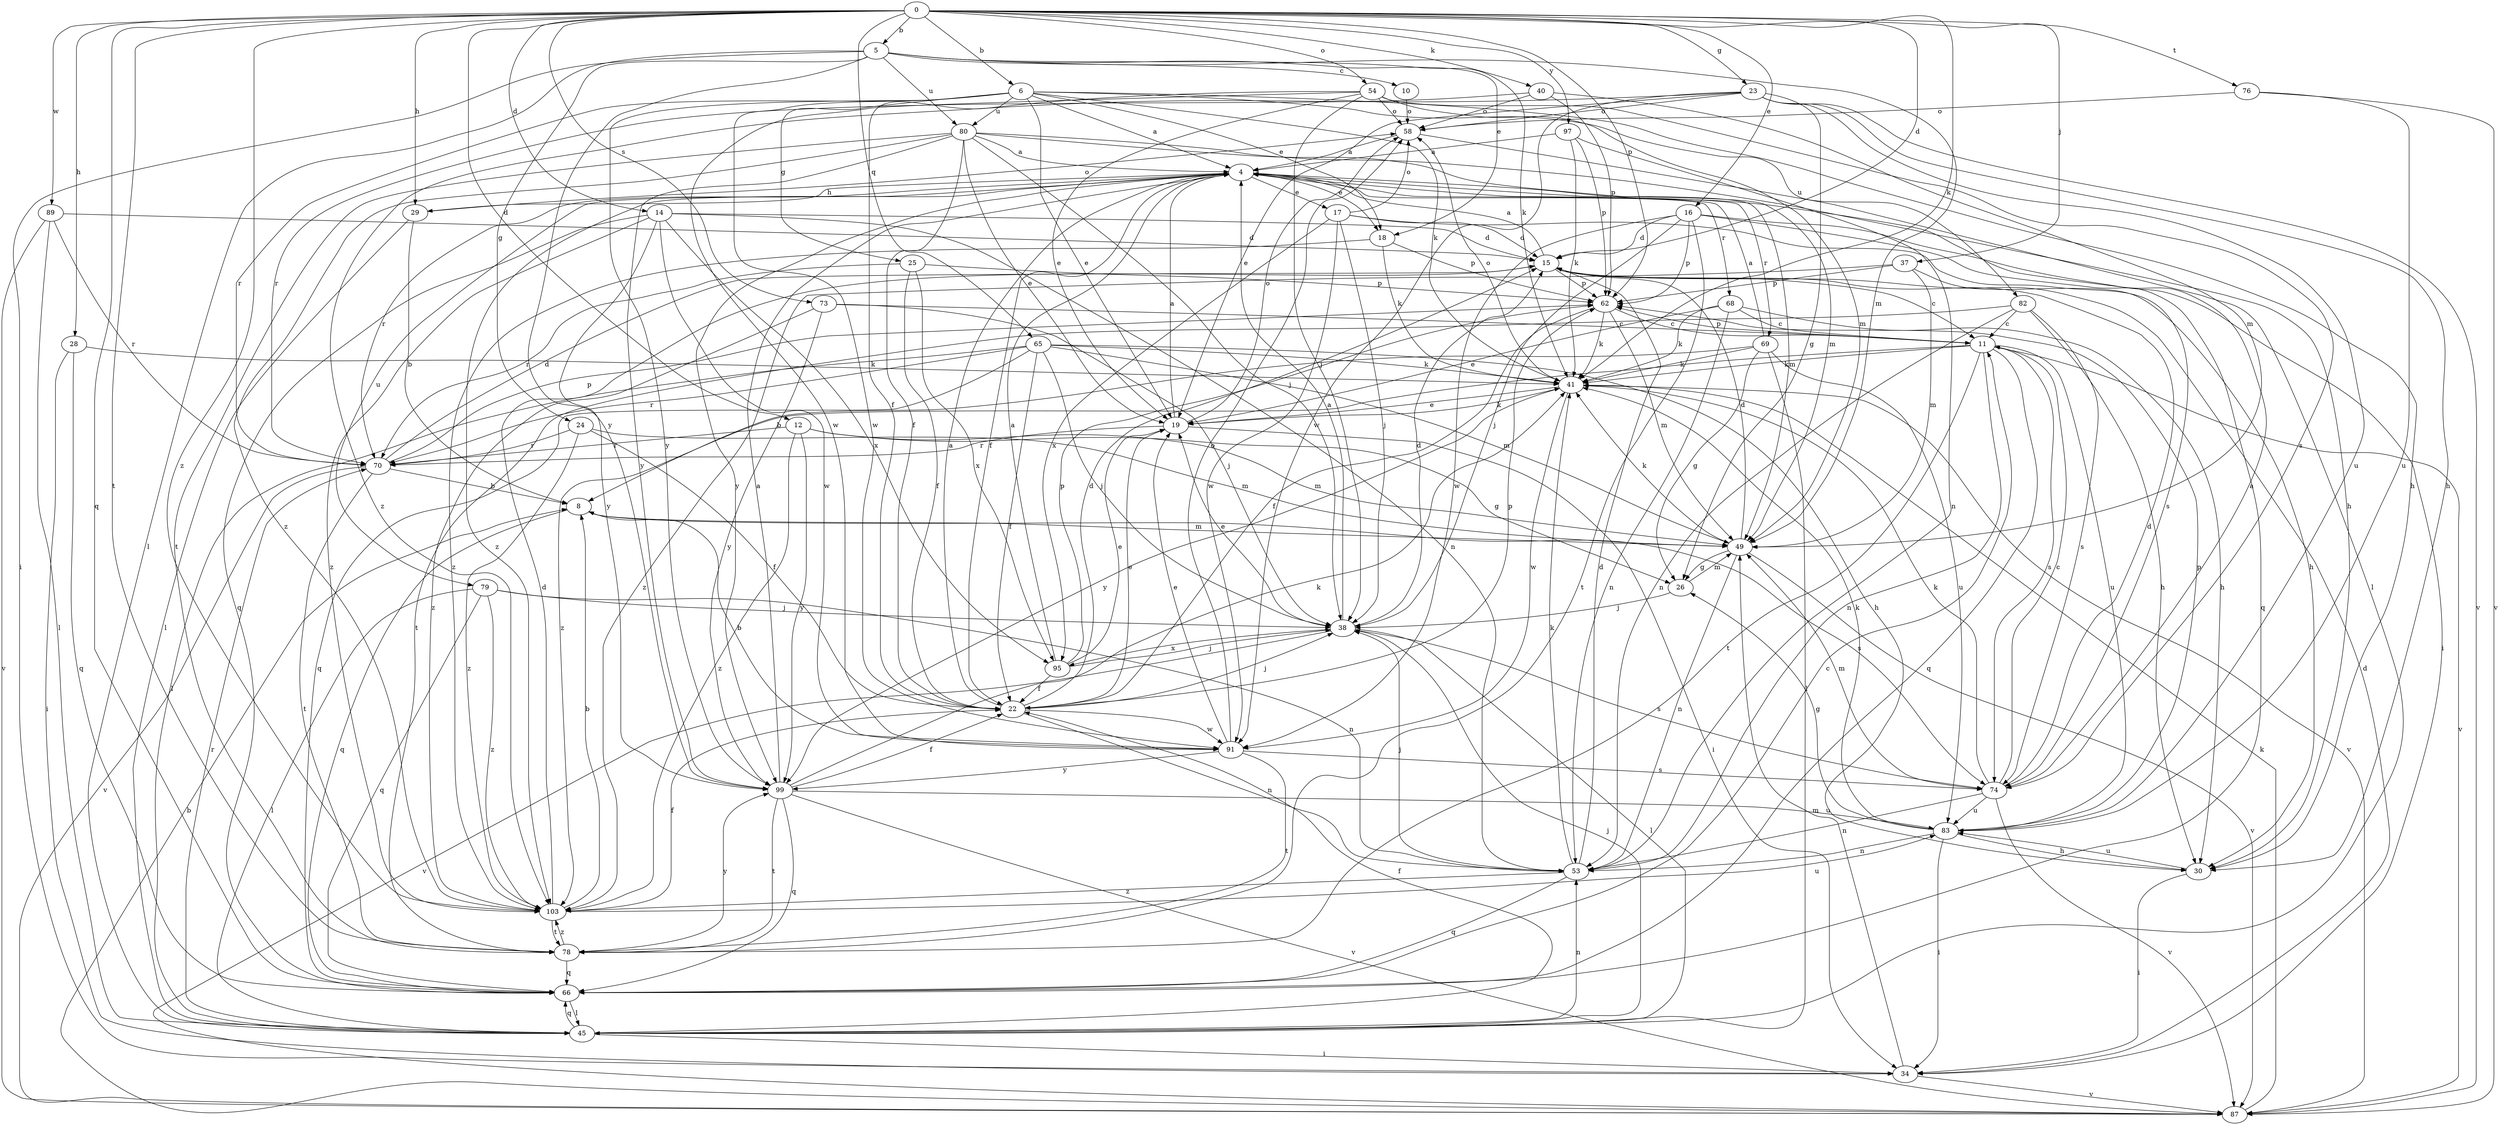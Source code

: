 strict digraph  {
0;
4;
5;
6;
8;
10;
11;
12;
14;
15;
16;
17;
18;
19;
22;
23;
24;
25;
26;
28;
29;
30;
34;
37;
38;
40;
41;
45;
49;
53;
54;
58;
62;
65;
66;
68;
69;
70;
73;
74;
76;
78;
79;
80;
82;
83;
87;
89;
91;
95;
97;
99;
103;
0 -> 5  [label=b];
0 -> 6  [label=b];
0 -> 12  [label=d];
0 -> 14  [label=d];
0 -> 15  [label=d];
0 -> 16  [label=e];
0 -> 23  [label=g];
0 -> 28  [label=h];
0 -> 29  [label=h];
0 -> 37  [label=j];
0 -> 40  [label=k];
0 -> 41  [label=k];
0 -> 54  [label=o];
0 -> 62  [label=p];
0 -> 65  [label=q];
0 -> 66  [label=q];
0 -> 73  [label=s];
0 -> 76  [label=t];
0 -> 78  [label=t];
0 -> 89  [label=w];
0 -> 97  [label=y];
0 -> 103  [label=z];
4 -> 17  [label=e];
4 -> 18  [label=e];
4 -> 22  [label=f];
4 -> 29  [label=h];
4 -> 49  [label=m];
4 -> 68  [label=r];
4 -> 69  [label=r];
4 -> 70  [label=r];
4 -> 79  [label=u];
4 -> 99  [label=y];
4 -> 103  [label=z];
5 -> 10  [label=c];
5 -> 18  [label=e];
5 -> 24  [label=g];
5 -> 34  [label=i];
5 -> 41  [label=k];
5 -> 45  [label=l];
5 -> 49  [label=m];
5 -> 80  [label=u];
5 -> 99  [label=y];
6 -> 4  [label=a];
6 -> 18  [label=e];
6 -> 19  [label=e];
6 -> 25  [label=g];
6 -> 30  [label=h];
6 -> 41  [label=k];
6 -> 70  [label=r];
6 -> 80  [label=u];
6 -> 82  [label=u];
6 -> 91  [label=w];
6 -> 99  [label=y];
8 -> 49  [label=m];
8 -> 66  [label=q];
8 -> 74  [label=s];
10 -> 58  [label=o];
11 -> 41  [label=k];
11 -> 53  [label=n];
11 -> 62  [label=p];
11 -> 66  [label=q];
11 -> 74  [label=s];
11 -> 78  [label=t];
11 -> 83  [label=u];
11 -> 87  [label=v];
11 -> 103  [label=z];
12 -> 26  [label=g];
12 -> 49  [label=m];
12 -> 70  [label=r];
12 -> 99  [label=y];
12 -> 103  [label=z];
14 -> 15  [label=d];
14 -> 53  [label=n];
14 -> 66  [label=q];
14 -> 91  [label=w];
14 -> 95  [label=x];
14 -> 99  [label=y];
14 -> 103  [label=z];
15 -> 4  [label=a];
15 -> 11  [label=c];
15 -> 62  [label=p];
16 -> 15  [label=d];
16 -> 34  [label=i];
16 -> 38  [label=j];
16 -> 62  [label=p];
16 -> 66  [label=q];
16 -> 78  [label=t];
16 -> 91  [label=w];
17 -> 15  [label=d];
17 -> 38  [label=j];
17 -> 58  [label=o];
17 -> 74  [label=s];
17 -> 91  [label=w];
17 -> 95  [label=x];
18 -> 41  [label=k];
18 -> 62  [label=p];
18 -> 103  [label=z];
19 -> 4  [label=a];
19 -> 34  [label=i];
19 -> 41  [label=k];
19 -> 58  [label=o];
19 -> 70  [label=r];
22 -> 4  [label=a];
22 -> 15  [label=d];
22 -> 19  [label=e];
22 -> 38  [label=j];
22 -> 53  [label=n];
22 -> 62  [label=p];
22 -> 91  [label=w];
23 -> 19  [label=e];
23 -> 26  [label=g];
23 -> 30  [label=h];
23 -> 58  [label=o];
23 -> 83  [label=u];
23 -> 87  [label=v];
23 -> 91  [label=w];
23 -> 103  [label=z];
24 -> 22  [label=f];
24 -> 49  [label=m];
24 -> 70  [label=r];
24 -> 103  [label=z];
25 -> 22  [label=f];
25 -> 62  [label=p];
25 -> 70  [label=r];
25 -> 95  [label=x];
26 -> 38  [label=j];
26 -> 49  [label=m];
28 -> 34  [label=i];
28 -> 41  [label=k];
28 -> 66  [label=q];
29 -> 8  [label=b];
29 -> 45  [label=l];
29 -> 58  [label=o];
30 -> 34  [label=i];
30 -> 83  [label=u];
34 -> 15  [label=d];
34 -> 49  [label=m];
34 -> 87  [label=v];
37 -> 30  [label=h];
37 -> 49  [label=m];
37 -> 62  [label=p];
37 -> 103  [label=z];
38 -> 4  [label=a];
38 -> 15  [label=d];
38 -> 19  [label=e];
38 -> 45  [label=l];
38 -> 74  [label=s];
38 -> 87  [label=v];
38 -> 95  [label=x];
40 -> 49  [label=m];
40 -> 58  [label=o];
40 -> 62  [label=p];
40 -> 70  [label=r];
41 -> 19  [label=e];
41 -> 58  [label=o];
41 -> 87  [label=v];
41 -> 91  [label=w];
41 -> 99  [label=y];
45 -> 22  [label=f];
45 -> 34  [label=i];
45 -> 38  [label=j];
45 -> 53  [label=n];
45 -> 66  [label=q];
45 -> 70  [label=r];
49 -> 15  [label=d];
49 -> 26  [label=g];
49 -> 41  [label=k];
49 -> 53  [label=n];
49 -> 87  [label=v];
53 -> 15  [label=d];
53 -> 38  [label=j];
53 -> 41  [label=k];
53 -> 66  [label=q];
53 -> 103  [label=z];
54 -> 19  [label=e];
54 -> 22  [label=f];
54 -> 38  [label=j];
54 -> 49  [label=m];
54 -> 58  [label=o];
54 -> 74  [label=s];
54 -> 91  [label=w];
58 -> 4  [label=a];
58 -> 45  [label=l];
62 -> 11  [label=c];
62 -> 22  [label=f];
62 -> 41  [label=k];
62 -> 49  [label=m];
65 -> 22  [label=f];
65 -> 30  [label=h];
65 -> 38  [label=j];
65 -> 41  [label=k];
65 -> 45  [label=l];
65 -> 49  [label=m];
65 -> 66  [label=q];
65 -> 70  [label=r];
66 -> 11  [label=c];
66 -> 45  [label=l];
68 -> 11  [label=c];
68 -> 19  [label=e];
68 -> 30  [label=h];
68 -> 41  [label=k];
68 -> 53  [label=n];
69 -> 4  [label=a];
69 -> 8  [label=b];
69 -> 26  [label=g];
69 -> 41  [label=k];
69 -> 45  [label=l];
69 -> 83  [label=u];
70 -> 8  [label=b];
70 -> 15  [label=d];
70 -> 62  [label=p];
70 -> 78  [label=t];
70 -> 87  [label=v];
73 -> 11  [label=c];
73 -> 38  [label=j];
73 -> 99  [label=y];
73 -> 103  [label=z];
74 -> 4  [label=a];
74 -> 11  [label=c];
74 -> 15  [label=d];
74 -> 41  [label=k];
74 -> 49  [label=m];
74 -> 53  [label=n];
74 -> 83  [label=u];
74 -> 87  [label=v];
76 -> 58  [label=o];
76 -> 83  [label=u];
76 -> 87  [label=v];
78 -> 66  [label=q];
78 -> 99  [label=y];
78 -> 103  [label=z];
79 -> 38  [label=j];
79 -> 45  [label=l];
79 -> 53  [label=n];
79 -> 66  [label=q];
79 -> 103  [label=z];
80 -> 4  [label=a];
80 -> 19  [label=e];
80 -> 22  [label=f];
80 -> 30  [label=h];
80 -> 38  [label=j];
80 -> 49  [label=m];
80 -> 78  [label=t];
80 -> 99  [label=y];
80 -> 103  [label=z];
82 -> 11  [label=c];
82 -> 30  [label=h];
82 -> 53  [label=n];
82 -> 74  [label=s];
82 -> 78  [label=t];
83 -> 26  [label=g];
83 -> 30  [label=h];
83 -> 34  [label=i];
83 -> 41  [label=k];
83 -> 53  [label=n];
83 -> 62  [label=p];
87 -> 8  [label=b];
87 -> 41  [label=k];
89 -> 15  [label=d];
89 -> 45  [label=l];
89 -> 70  [label=r];
89 -> 87  [label=v];
91 -> 8  [label=b];
91 -> 19  [label=e];
91 -> 58  [label=o];
91 -> 74  [label=s];
91 -> 78  [label=t];
91 -> 99  [label=y];
95 -> 4  [label=a];
95 -> 19  [label=e];
95 -> 22  [label=f];
95 -> 38  [label=j];
95 -> 62  [label=p];
97 -> 4  [label=a];
97 -> 41  [label=k];
97 -> 53  [label=n];
97 -> 62  [label=p];
99 -> 4  [label=a];
99 -> 22  [label=f];
99 -> 41  [label=k];
99 -> 66  [label=q];
99 -> 78  [label=t];
99 -> 83  [label=u];
99 -> 87  [label=v];
103 -> 8  [label=b];
103 -> 15  [label=d];
103 -> 22  [label=f];
103 -> 78  [label=t];
103 -> 83  [label=u];
}
